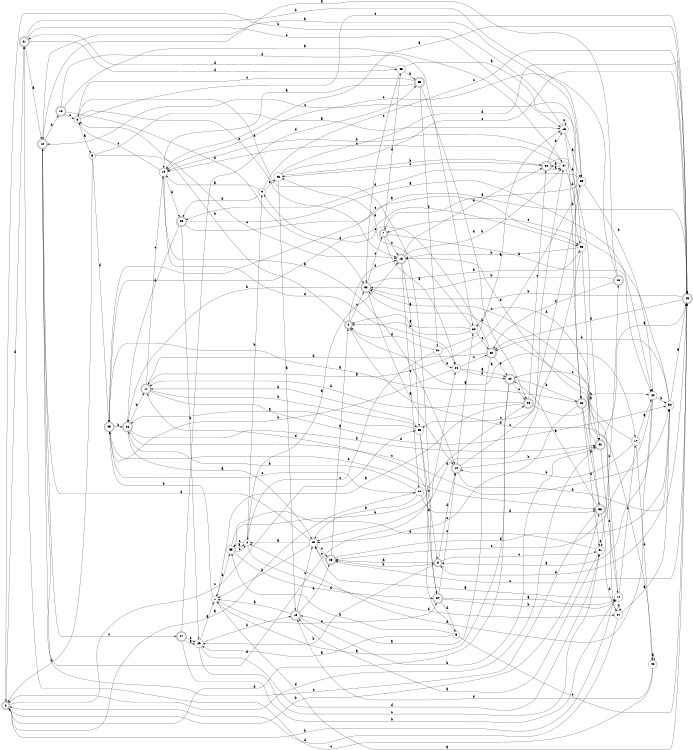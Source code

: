digraph n45_2 {
__start0 [label="" shape="none"];

rankdir=LR;
size="8,5";

s0 [style="rounded,filled", color="black", fillcolor="white" shape="doublecircle", label="0"];
s1 [style="filled", color="black", fillcolor="white" shape="circle", label="1"];
s2 [style="rounded,filled", color="black", fillcolor="white" shape="doublecircle", label="2"];
s3 [style="filled", color="black", fillcolor="white" shape="circle", label="3"];
s4 [style="filled", color="black", fillcolor="white" shape="circle", label="4"];
s5 [style="filled", color="black", fillcolor="white" shape="circle", label="5"];
s6 [style="rounded,filled", color="black", fillcolor="white" shape="doublecircle", label="6"];
s7 [style="rounded,filled", color="black", fillcolor="white" shape="doublecircle", label="7"];
s8 [style="filled", color="black", fillcolor="white" shape="circle", label="8"];
s9 [style="filled", color="black", fillcolor="white" shape="circle", label="9"];
s10 [style="rounded,filled", color="black", fillcolor="white" shape="doublecircle", label="10"];
s11 [style="rounded,filled", color="black", fillcolor="white" shape="doublecircle", label="11"];
s12 [style="rounded,filled", color="black", fillcolor="white" shape="doublecircle", label="12"];
s13 [style="rounded,filled", color="black", fillcolor="white" shape="doublecircle", label="13"];
s14 [style="filled", color="black", fillcolor="white" shape="circle", label="14"];
s15 [style="rounded,filled", color="black", fillcolor="white" shape="doublecircle", label="15"];
s16 [style="filled", color="black", fillcolor="white" shape="circle", label="16"];
s17 [style="filled", color="black", fillcolor="white" shape="circle", label="17"];
s18 [style="rounded,filled", color="black", fillcolor="white" shape="doublecircle", label="18"];
s19 [style="filled", color="black", fillcolor="white" shape="circle", label="19"];
s20 [style="rounded,filled", color="black", fillcolor="white" shape="doublecircle", label="20"];
s21 [style="rounded,filled", color="black", fillcolor="white" shape="doublecircle", label="21"];
s22 [style="rounded,filled", color="black", fillcolor="white" shape="doublecircle", label="22"];
s23 [style="rounded,filled", color="black", fillcolor="white" shape="doublecircle", label="23"];
s24 [style="filled", color="black", fillcolor="white" shape="circle", label="24"];
s25 [style="rounded,filled", color="black", fillcolor="white" shape="doublecircle", label="25"];
s26 [style="filled", color="black", fillcolor="white" shape="circle", label="26"];
s27 [style="rounded,filled", color="black", fillcolor="white" shape="doublecircle", label="27"];
s28 [style="rounded,filled", color="black", fillcolor="white" shape="doublecircle", label="28"];
s29 [style="rounded,filled", color="black", fillcolor="white" shape="doublecircle", label="29"];
s30 [style="filled", color="black", fillcolor="white" shape="circle", label="30"];
s31 [style="filled", color="black", fillcolor="white" shape="circle", label="31"];
s32 [style="rounded,filled", color="black", fillcolor="white" shape="doublecircle", label="32"];
s33 [style="filled", color="black", fillcolor="white" shape="circle", label="33"];
s34 [style="filled", color="black", fillcolor="white" shape="circle", label="34"];
s35 [style="rounded,filled", color="black", fillcolor="white" shape="doublecircle", label="35"];
s36 [style="rounded,filled", color="black", fillcolor="white" shape="doublecircle", label="36"];
s37 [style="rounded,filled", color="black", fillcolor="white" shape="doublecircle", label="37"];
s38 [style="filled", color="black", fillcolor="white" shape="circle", label="38"];
s39 [style="filled", color="black", fillcolor="white" shape="circle", label="39"];
s40 [style="filled", color="black", fillcolor="white" shape="circle", label="40"];
s41 [style="filled", color="black", fillcolor="white" shape="circle", label="41"];
s42 [style="rounded,filled", color="black", fillcolor="white" shape="doublecircle", label="42"];
s43 [style="filled", color="black", fillcolor="white" shape="circle", label="43"];
s44 [style="rounded,filled", color="black", fillcolor="white" shape="doublecircle", label="44"];
s45 [style="rounded,filled", color="black", fillcolor="white" shape="doublecircle", label="45"];
s46 [style="filled", color="black", fillcolor="white" shape="circle", label="46"];
s47 [style="filled", color="black", fillcolor="white" shape="circle", label="47"];
s48 [style="filled", color="black", fillcolor="white" shape="circle", label="48"];
s49 [style="filled", color="black", fillcolor="white" shape="circle", label="49"];
s50 [style="rounded,filled", color="black", fillcolor="white" shape="doublecircle", label="50"];
s51 [style="filled", color="black", fillcolor="white" shape="circle", label="51"];
s52 [style="rounded,filled", color="black", fillcolor="white" shape="doublecircle", label="52"];
s53 [style="rounded,filled", color="black", fillcolor="white" shape="doublecircle", label="53"];
s54 [style="filled", color="black", fillcolor="white" shape="circle", label="54"];
s55 [style="filled", color="black", fillcolor="white" shape="circle", label="55"];
s0 -> s34 [label="a"];
s0 -> s53 [label="b"];
s0 -> s33 [label="c"];
s0 -> s21 [label="d"];
s1 -> s45 [label="a"];
s1 -> s25 [label="b"];
s1 -> s37 [label="c"];
s1 -> s55 [label="d"];
s2 -> s17 [label="a"];
s2 -> s8 [label="b"];
s2 -> s52 [label="c"];
s2 -> s15 [label="d"];
s3 -> s16 [label="a"];
s3 -> s0 [label="b"];
s3 -> s15 [label="c"];
s3 -> s25 [label="d"];
s4 -> s15 [label="a"];
s4 -> s9 [label="b"];
s4 -> s55 [label="c"];
s4 -> s51 [label="d"];
s5 -> s26 [label="a"];
s5 -> s55 [label="b"];
s5 -> s45 [label="c"];
s5 -> s11 [label="d"];
s6 -> s28 [label="a"];
s6 -> s26 [label="b"];
s6 -> s41 [label="c"];
s6 -> s10 [label="d"];
s7 -> s24 [label="a"];
s7 -> s40 [label="b"];
s7 -> s15 [label="c"];
s7 -> s43 [label="d"];
s8 -> s3 [label="a"];
s8 -> s15 [label="b"];
s8 -> s45 [label="c"];
s8 -> s37 [label="d"];
s9 -> s19 [label="a"];
s9 -> s29 [label="b"];
s9 -> s45 [label="c"];
s9 -> s46 [label="d"];
s10 -> s30 [label="a"];
s10 -> s42 [label="b"];
s10 -> s47 [label="c"];
s10 -> s45 [label="d"];
s11 -> s39 [label="a"];
s11 -> s33 [label="b"];
s11 -> s19 [label="c"];
s11 -> s54 [label="d"];
s12 -> s39 [label="a"];
s12 -> s18 [label="b"];
s12 -> s27 [label="c"];
s12 -> s24 [label="d"];
s13 -> s1 [label="a"];
s13 -> s42 [label="b"];
s13 -> s49 [label="c"];
s13 -> s28 [label="d"];
s14 -> s49 [label="a"];
s14 -> s0 [label="b"];
s14 -> s17 [label="c"];
s14 -> s30 [label="d"];
s15 -> s33 [label="a"];
s15 -> s47 [label="b"];
s15 -> s34 [label="c"];
s15 -> s50 [label="d"];
s16 -> s39 [label="a"];
s16 -> s0 [label="b"];
s16 -> s16 [label="c"];
s16 -> s22 [label="d"];
s17 -> s40 [label="a"];
s17 -> s10 [label="b"];
s17 -> s20 [label="c"];
s17 -> s48 [label="d"];
s18 -> s47 [label="a"];
s18 -> s52 [label="b"];
s18 -> s8 [label="c"];
s18 -> s30 [label="d"];
s19 -> s10 [label="a"];
s19 -> s29 [label="b"];
s19 -> s8 [label="c"];
s19 -> s24 [label="d"];
s20 -> s1 [label="a"];
s20 -> s22 [label="b"];
s20 -> s44 [label="c"];
s20 -> s0 [label="d"];
s21 -> s12 [label="a"];
s21 -> s39 [label="b"];
s21 -> s16 [label="c"];
s21 -> s43 [label="d"];
s22 -> s25 [label="a"];
s22 -> s53 [label="b"];
s22 -> s49 [label="c"];
s22 -> s41 [label="d"];
s23 -> s12 [label="a"];
s23 -> s52 [label="b"];
s23 -> s19 [label="c"];
s23 -> s32 [label="d"];
s24 -> s20 [label="a"];
s24 -> s25 [label="b"];
s24 -> s32 [label="c"];
s24 -> s20 [label="d"];
s25 -> s45 [label="a"];
s25 -> s36 [label="b"];
s25 -> s53 [label="c"];
s25 -> s38 [label="d"];
s26 -> s1 [label="a"];
s26 -> s13 [label="b"];
s26 -> s41 [label="c"];
s26 -> s41 [label="d"];
s27 -> s26 [label="a"];
s27 -> s14 [label="b"];
s27 -> s26 [label="c"];
s27 -> s35 [label="d"];
s28 -> s2 [label="a"];
s28 -> s6 [label="b"];
s28 -> s49 [label="c"];
s28 -> s54 [label="d"];
s29 -> s40 [label="a"];
s29 -> s26 [label="b"];
s29 -> s38 [label="c"];
s29 -> s36 [label="d"];
s30 -> s2 [label="a"];
s30 -> s2 [label="b"];
s30 -> s32 [label="c"];
s30 -> s46 [label="d"];
s31 -> s16 [label="a"];
s31 -> s24 [label="b"];
s31 -> s4 [label="c"];
s31 -> s2 [label="d"];
s32 -> s13 [label="a"];
s32 -> s20 [label="b"];
s32 -> s9 [label="c"];
s32 -> s11 [label="d"];
s33 -> s36 [label="a"];
s33 -> s11 [label="b"];
s33 -> s6 [label="c"];
s33 -> s37 [label="d"];
s34 -> s49 [label="a"];
s34 -> s36 [label="b"];
s34 -> s25 [label="c"];
s34 -> s53 [label="d"];
s35 -> s19 [label="a"];
s35 -> s31 [label="b"];
s35 -> s8 [label="c"];
s35 -> s44 [label="d"];
s36 -> s49 [label="a"];
s36 -> s11 [label="b"];
s36 -> s54 [label="c"];
s36 -> s42 [label="d"];
s37 -> s14 [label="a"];
s37 -> s14 [label="b"];
s37 -> s10 [label="c"];
s37 -> s5 [label="d"];
s38 -> s42 [label="a"];
s38 -> s15 [label="b"];
s38 -> s12 [label="c"];
s38 -> s49 [label="d"];
s39 -> s7 [label="a"];
s39 -> s40 [label="b"];
s39 -> s33 [label="c"];
s39 -> s29 [label="d"];
s40 -> s6 [label="a"];
s40 -> s54 [label="b"];
s40 -> s28 [label="c"];
s40 -> s4 [label="d"];
s41 -> s13 [label="a"];
s41 -> s23 [label="b"];
s41 -> s41 [label="c"];
s41 -> s55 [label="d"];
s42 -> s45 [label="a"];
s42 -> s52 [label="b"];
s42 -> s14 [label="c"];
s42 -> s0 [label="d"];
s43 -> s22 [label="a"];
s43 -> s35 [label="b"];
s43 -> s52 [label="c"];
s43 -> s21 [label="d"];
s44 -> s1 [label="a"];
s44 -> s40 [label="b"];
s44 -> s50 [label="c"];
s44 -> s11 [label="d"];
s45 -> s19 [label="a"];
s45 -> s52 [label="b"];
s45 -> s28 [label="c"];
s45 -> s32 [label="d"];
s46 -> s13 [label="a"];
s46 -> s50 [label="b"];
s46 -> s45 [label="c"];
s46 -> s45 [label="d"];
s47 -> s50 [label="a"];
s47 -> s19 [label="b"];
s47 -> s19 [label="c"];
s47 -> s38 [label="d"];
s48 -> s48 [label="a"];
s48 -> s2 [label="b"];
s48 -> s21 [label="c"];
s48 -> s13 [label="d"];
s49 -> s4 [label="a"];
s49 -> s1 [label="b"];
s49 -> s28 [label="c"];
s49 -> s12 [label="d"];
s50 -> s47 [label="a"];
s50 -> s16 [label="b"];
s50 -> s46 [label="c"];
s50 -> s42 [label="d"];
s51 -> s54 [label="a"];
s51 -> s51 [label="b"];
s51 -> s52 [label="c"];
s51 -> s0 [label="d"];
s52 -> s10 [label="a"];
s52 -> s36 [label="b"];
s52 -> s7 [label="c"];
s52 -> s38 [label="d"];
s53 -> s20 [label="a"];
s53 -> s15 [label="b"];
s53 -> s12 [label="c"];
s53 -> s51 [label="d"];
s54 -> s45 [label="a"];
s54 -> s32 [label="b"];
s54 -> s7 [label="c"];
s54 -> s6 [label="d"];
s55 -> s4 [label="a"];
s55 -> s44 [label="b"];
s55 -> s4 [label="c"];
s55 -> s37 [label="d"];

}